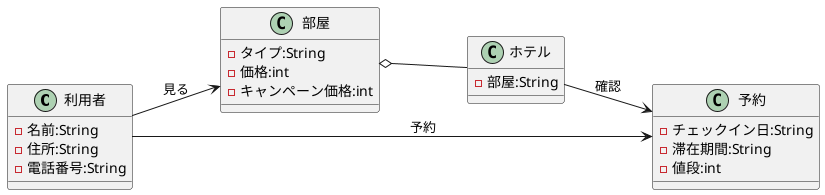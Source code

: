 @startuml
left to right direction
class 利用者 {
 - 名前:String
 - 住所:String
 - 電話番号:String
}
class ホテル{
 - 部屋:String
}
class 部屋{
 - タイプ:String
 - 価格:int
 - キャンペーン価格:int
}
class 予約{
 -チェックイン日:String
 -滞在期間:String
 -値段:int
}

部屋 o-- ホテル
利用者 --> 予約:予約
利用者 --> 部屋:見る
ホテル --> 予約:確認


